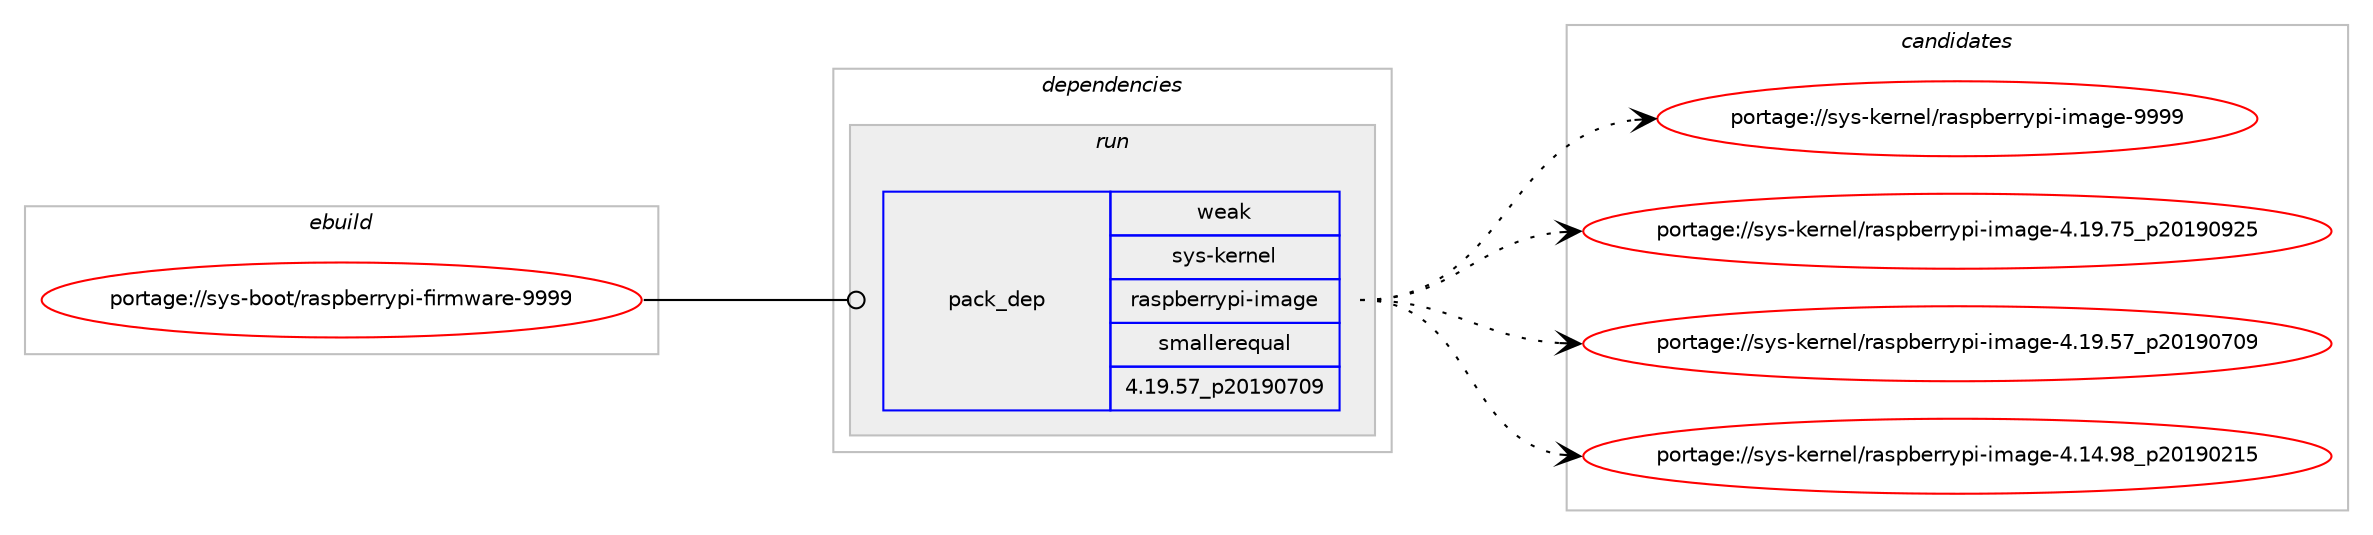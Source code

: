 digraph prolog {

# *************
# Graph options
# *************

newrank=true;
concentrate=true;
compound=true;
graph [rankdir=LR,fontname=Helvetica,fontsize=10,ranksep=1.5];#, ranksep=2.5, nodesep=0.2];
edge  [arrowhead=vee];
node  [fontname=Helvetica,fontsize=10];

# **********
# The ebuild
# **********

subgraph cluster_leftcol {
color=gray;
rank=same;
label=<<i>ebuild</i>>;
id [label="portage://sys-boot/raspberrypi-firmware-9999", color=red, width=4, href="../sys-boot/raspberrypi-firmware-9999.svg"];
}

# ****************
# The dependencies
# ****************

subgraph cluster_midcol {
color=gray;
label=<<i>dependencies</i>>;
subgraph cluster_compile {
fillcolor="#eeeeee";
style=filled;
label=<<i>compile</i>>;
}
subgraph cluster_compileandrun {
fillcolor="#eeeeee";
style=filled;
label=<<i>compile and run</i>>;
}
subgraph cluster_run {
fillcolor="#eeeeee";
style=filled;
label=<<i>run</i>>;
subgraph pack21999 {
dependency27391 [label=<<TABLE BORDER="0" CELLBORDER="1" CELLSPACING="0" CELLPADDING="4" WIDTH="220"><TR><TD ROWSPAN="6" CELLPADDING="30">pack_dep</TD></TR><TR><TD WIDTH="110">weak</TD></TR><TR><TD>sys-kernel</TD></TR><TR><TD>raspberrypi-image</TD></TR><TR><TD>smallerequal</TD></TR><TR><TD>4.19.57_p20190709</TD></TR></TABLE>>, shape=none, color=blue];
}
id:e -> dependency27391:w [weight=20,style="solid",arrowhead="odot"];
}
}

# **************
# The candidates
# **************

subgraph cluster_choices {
rank=same;
color=gray;
label=<<i>candidates</i>>;

subgraph choice21999 {
color=black;
nodesep=1;
choice1151211154510710111411010110847114971151129810111411412111210545105109971031014557575757 [label="portage://sys-kernel/raspberrypi-image-9999", color=red, width=4,href="../sys-kernel/raspberrypi-image-9999.svg"];
choice1151211154510710111411010110847114971151129810111411412111210545105109971031014552464957465553951125048495748575053 [label="portage://sys-kernel/raspberrypi-image-4.19.75_p20190925", color=red, width=4,href="../sys-kernel/raspberrypi-image-4.19.75_p20190925.svg"];
choice1151211154510710111411010110847114971151129810111411412111210545105109971031014552464957465355951125048495748554857 [label="portage://sys-kernel/raspberrypi-image-4.19.57_p20190709", color=red, width=4,href="../sys-kernel/raspberrypi-image-4.19.57_p20190709.svg"];
choice1151211154510710111411010110847114971151129810111411412111210545105109971031014552464952465756951125048495748504953 [label="portage://sys-kernel/raspberrypi-image-4.14.98_p20190215", color=red, width=4,href="../sys-kernel/raspberrypi-image-4.14.98_p20190215.svg"];
dependency27391:e -> choice1151211154510710111411010110847114971151129810111411412111210545105109971031014557575757:w [style=dotted,weight="100"];
dependency27391:e -> choice1151211154510710111411010110847114971151129810111411412111210545105109971031014552464957465553951125048495748575053:w [style=dotted,weight="100"];
dependency27391:e -> choice1151211154510710111411010110847114971151129810111411412111210545105109971031014552464957465355951125048495748554857:w [style=dotted,weight="100"];
dependency27391:e -> choice1151211154510710111411010110847114971151129810111411412111210545105109971031014552464952465756951125048495748504953:w [style=dotted,weight="100"];
}
}

}
